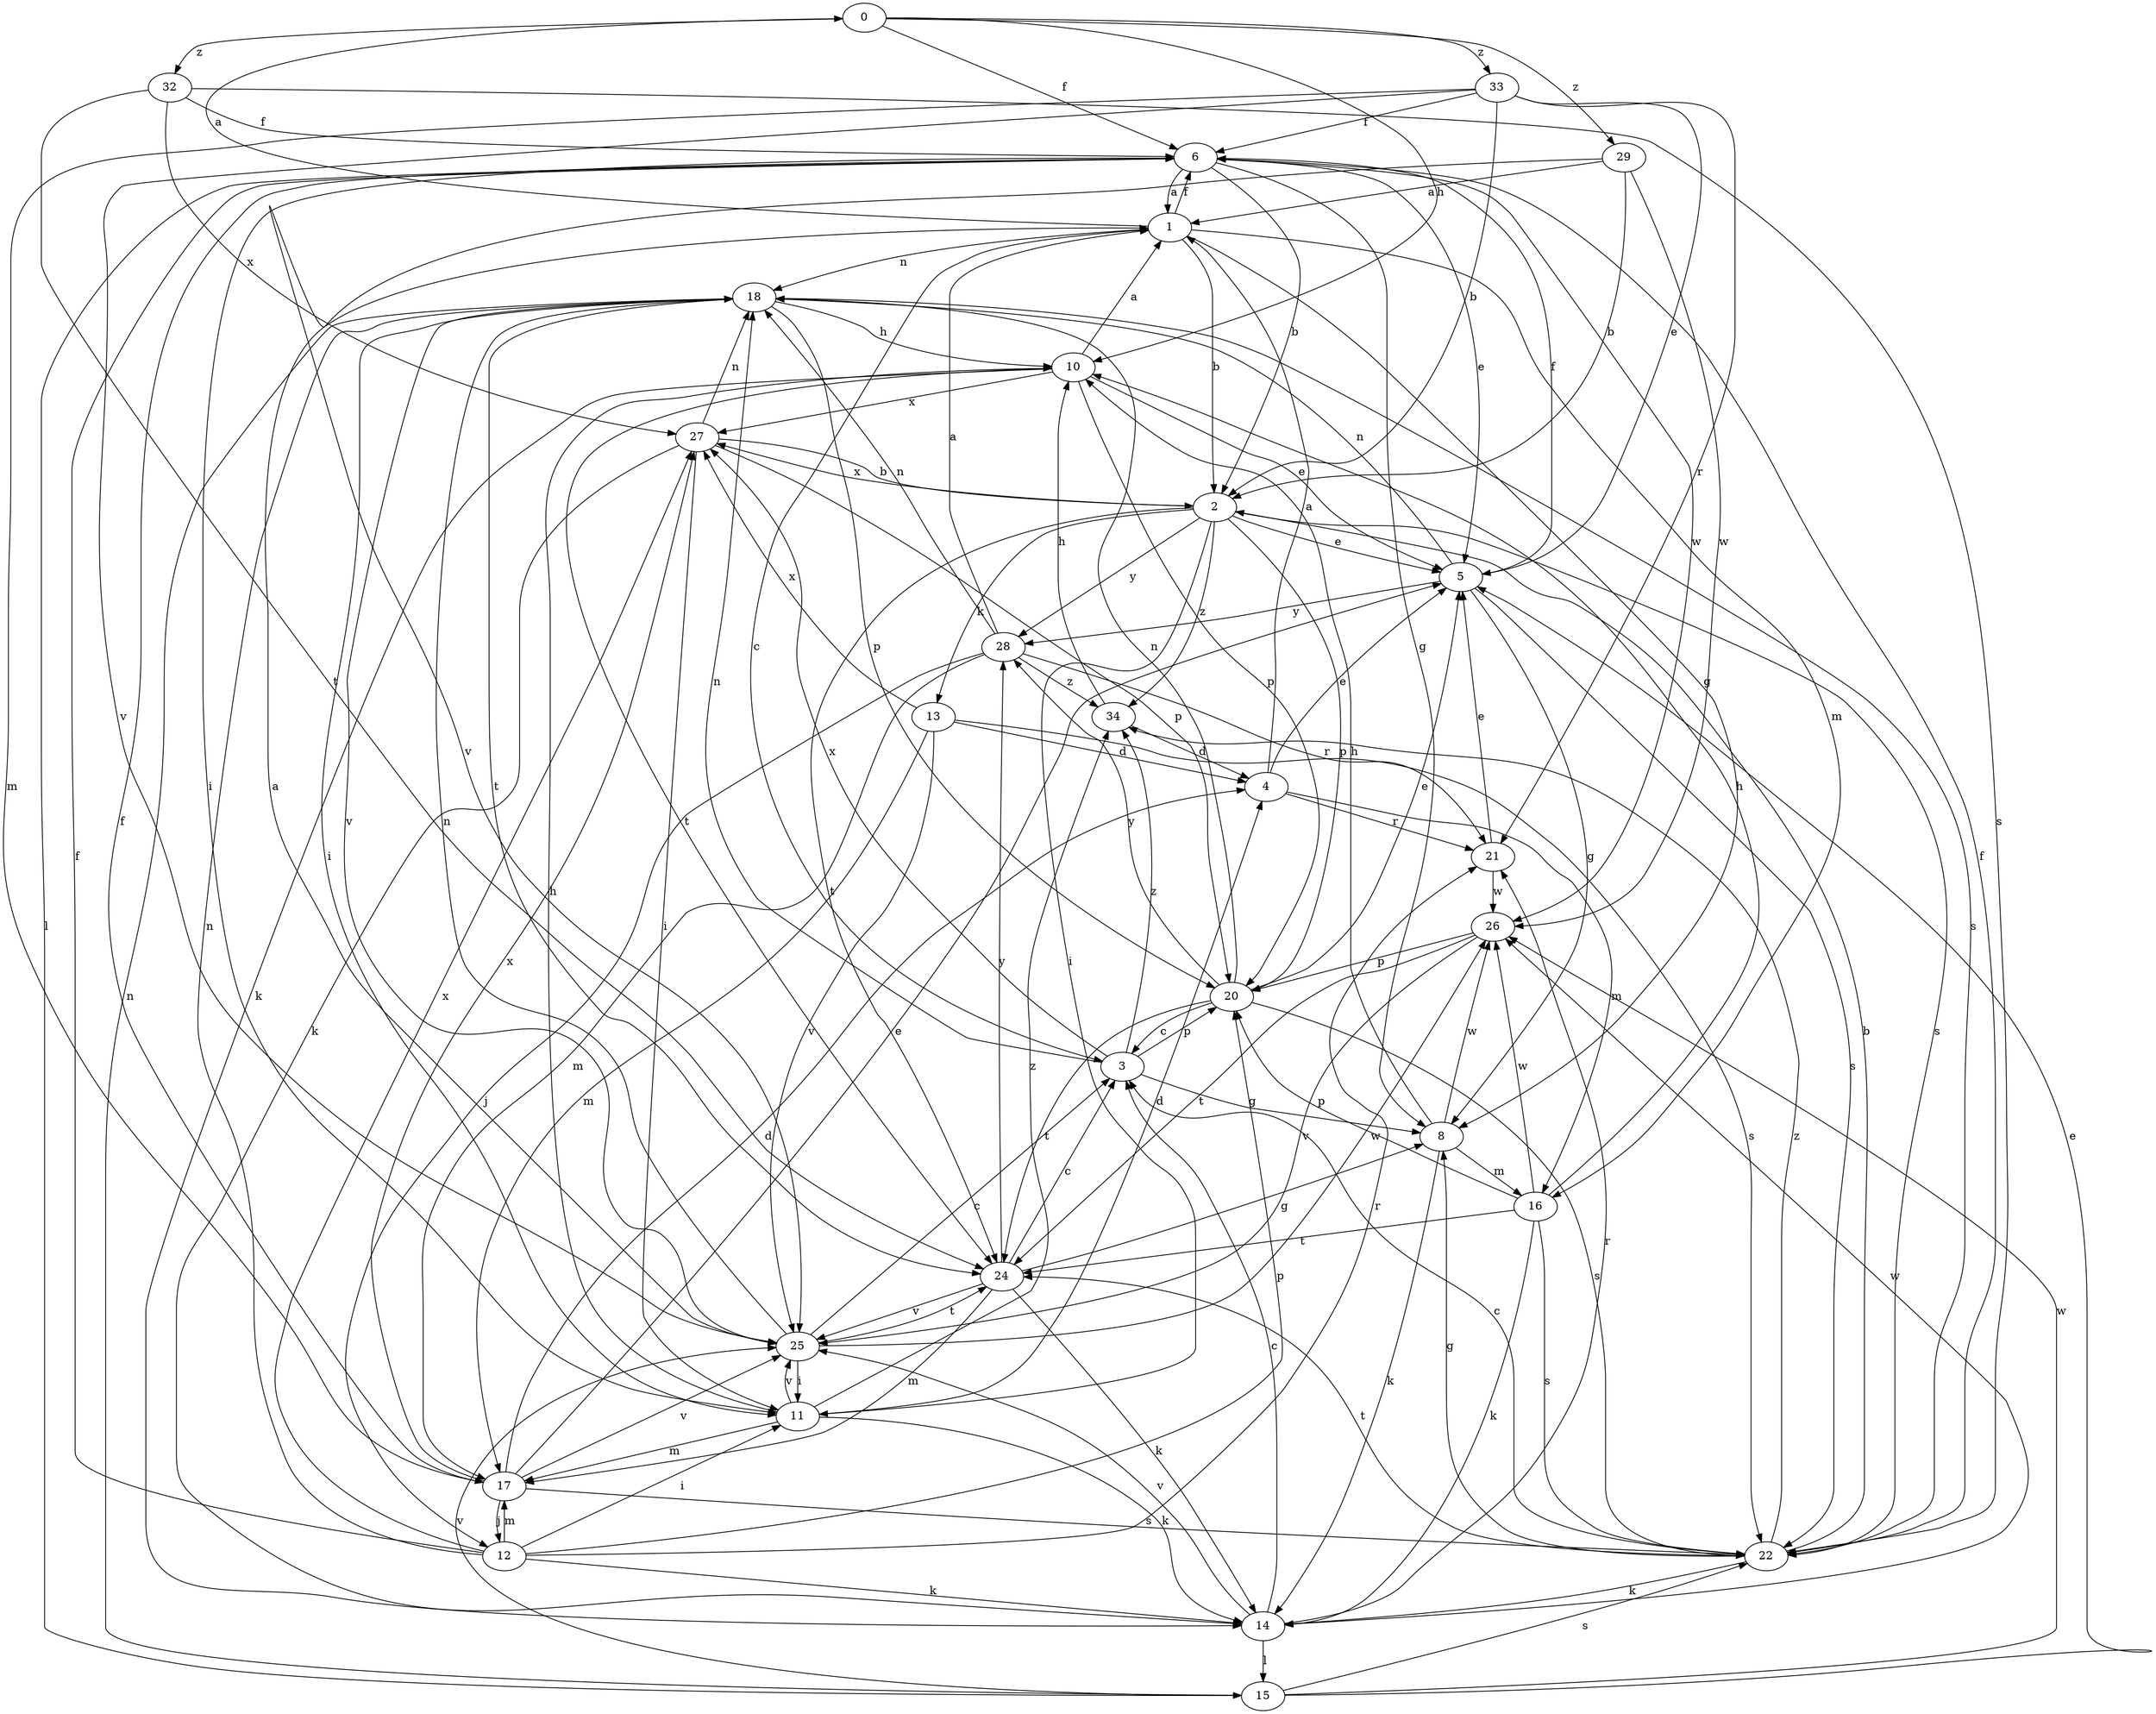 strict digraph  {
0;
1;
2;
3;
4;
5;
6;
8;
10;
11;
12;
13;
14;
15;
16;
17;
18;
20;
21;
22;
24;
25;
26;
27;
28;
29;
32;
33;
34;
0 -> 6  [label=f];
0 -> 10  [label=h];
0 -> 29  [label=z];
0 -> 32  [label=z];
0 -> 33  [label=z];
1 -> 0  [label=a];
1 -> 2  [label=b];
1 -> 3  [label=c];
1 -> 6  [label=f];
1 -> 8  [label=g];
1 -> 16  [label=m];
1 -> 18  [label=n];
2 -> 5  [label=e];
2 -> 11  [label=i];
2 -> 13  [label=k];
2 -> 20  [label=p];
2 -> 22  [label=s];
2 -> 24  [label=t];
2 -> 27  [label=x];
2 -> 28  [label=y];
2 -> 34  [label=z];
3 -> 8  [label=g];
3 -> 18  [label=n];
3 -> 20  [label=p];
3 -> 27  [label=x];
3 -> 34  [label=z];
4 -> 1  [label=a];
4 -> 5  [label=e];
4 -> 16  [label=m];
4 -> 21  [label=r];
5 -> 6  [label=f];
5 -> 8  [label=g];
5 -> 18  [label=n];
5 -> 22  [label=s];
5 -> 28  [label=y];
6 -> 1  [label=a];
6 -> 2  [label=b];
6 -> 5  [label=e];
6 -> 8  [label=g];
6 -> 11  [label=i];
6 -> 15  [label=l];
6 -> 26  [label=w];
8 -> 10  [label=h];
8 -> 14  [label=k];
8 -> 16  [label=m];
8 -> 26  [label=w];
10 -> 1  [label=a];
10 -> 5  [label=e];
10 -> 14  [label=k];
10 -> 20  [label=p];
10 -> 24  [label=t];
10 -> 27  [label=x];
11 -> 4  [label=d];
11 -> 10  [label=h];
11 -> 14  [label=k];
11 -> 17  [label=m];
11 -> 25  [label=v];
11 -> 34  [label=z];
12 -> 6  [label=f];
12 -> 11  [label=i];
12 -> 14  [label=k];
12 -> 17  [label=m];
12 -> 18  [label=n];
12 -> 20  [label=p];
12 -> 21  [label=r];
12 -> 27  [label=x];
13 -> 4  [label=d];
13 -> 17  [label=m];
13 -> 22  [label=s];
13 -> 25  [label=v];
13 -> 27  [label=x];
14 -> 3  [label=c];
14 -> 15  [label=l];
14 -> 21  [label=r];
14 -> 25  [label=v];
14 -> 26  [label=w];
15 -> 5  [label=e];
15 -> 18  [label=n];
15 -> 22  [label=s];
15 -> 25  [label=v];
15 -> 26  [label=w];
16 -> 10  [label=h];
16 -> 14  [label=k];
16 -> 20  [label=p];
16 -> 22  [label=s];
16 -> 24  [label=t];
16 -> 26  [label=w];
17 -> 4  [label=d];
17 -> 5  [label=e];
17 -> 6  [label=f];
17 -> 12  [label=j];
17 -> 22  [label=s];
17 -> 25  [label=v];
17 -> 27  [label=x];
18 -> 10  [label=h];
18 -> 11  [label=i];
18 -> 20  [label=p];
18 -> 22  [label=s];
18 -> 24  [label=t];
18 -> 25  [label=v];
20 -> 3  [label=c];
20 -> 5  [label=e];
20 -> 18  [label=n];
20 -> 22  [label=s];
20 -> 24  [label=t];
20 -> 28  [label=y];
21 -> 5  [label=e];
21 -> 26  [label=w];
22 -> 2  [label=b];
22 -> 3  [label=c];
22 -> 6  [label=f];
22 -> 8  [label=g];
22 -> 14  [label=k];
22 -> 24  [label=t];
22 -> 34  [label=z];
24 -> 3  [label=c];
24 -> 8  [label=g];
24 -> 14  [label=k];
24 -> 17  [label=m];
24 -> 25  [label=v];
24 -> 28  [label=y];
25 -> 1  [label=a];
25 -> 3  [label=c];
25 -> 11  [label=i];
25 -> 18  [label=n];
25 -> 24  [label=t];
25 -> 26  [label=w];
26 -> 20  [label=p];
26 -> 24  [label=t];
26 -> 25  [label=v];
27 -> 2  [label=b];
27 -> 11  [label=i];
27 -> 14  [label=k];
27 -> 18  [label=n];
27 -> 20  [label=p];
28 -> 1  [label=a];
28 -> 12  [label=j];
28 -> 17  [label=m];
28 -> 18  [label=n];
28 -> 21  [label=r];
28 -> 34  [label=z];
29 -> 1  [label=a];
29 -> 2  [label=b];
29 -> 25  [label=v];
29 -> 26  [label=w];
32 -> 6  [label=f];
32 -> 22  [label=s];
32 -> 24  [label=t];
32 -> 27  [label=x];
33 -> 2  [label=b];
33 -> 5  [label=e];
33 -> 6  [label=f];
33 -> 17  [label=m];
33 -> 21  [label=r];
33 -> 25  [label=v];
34 -> 4  [label=d];
34 -> 10  [label=h];
}
